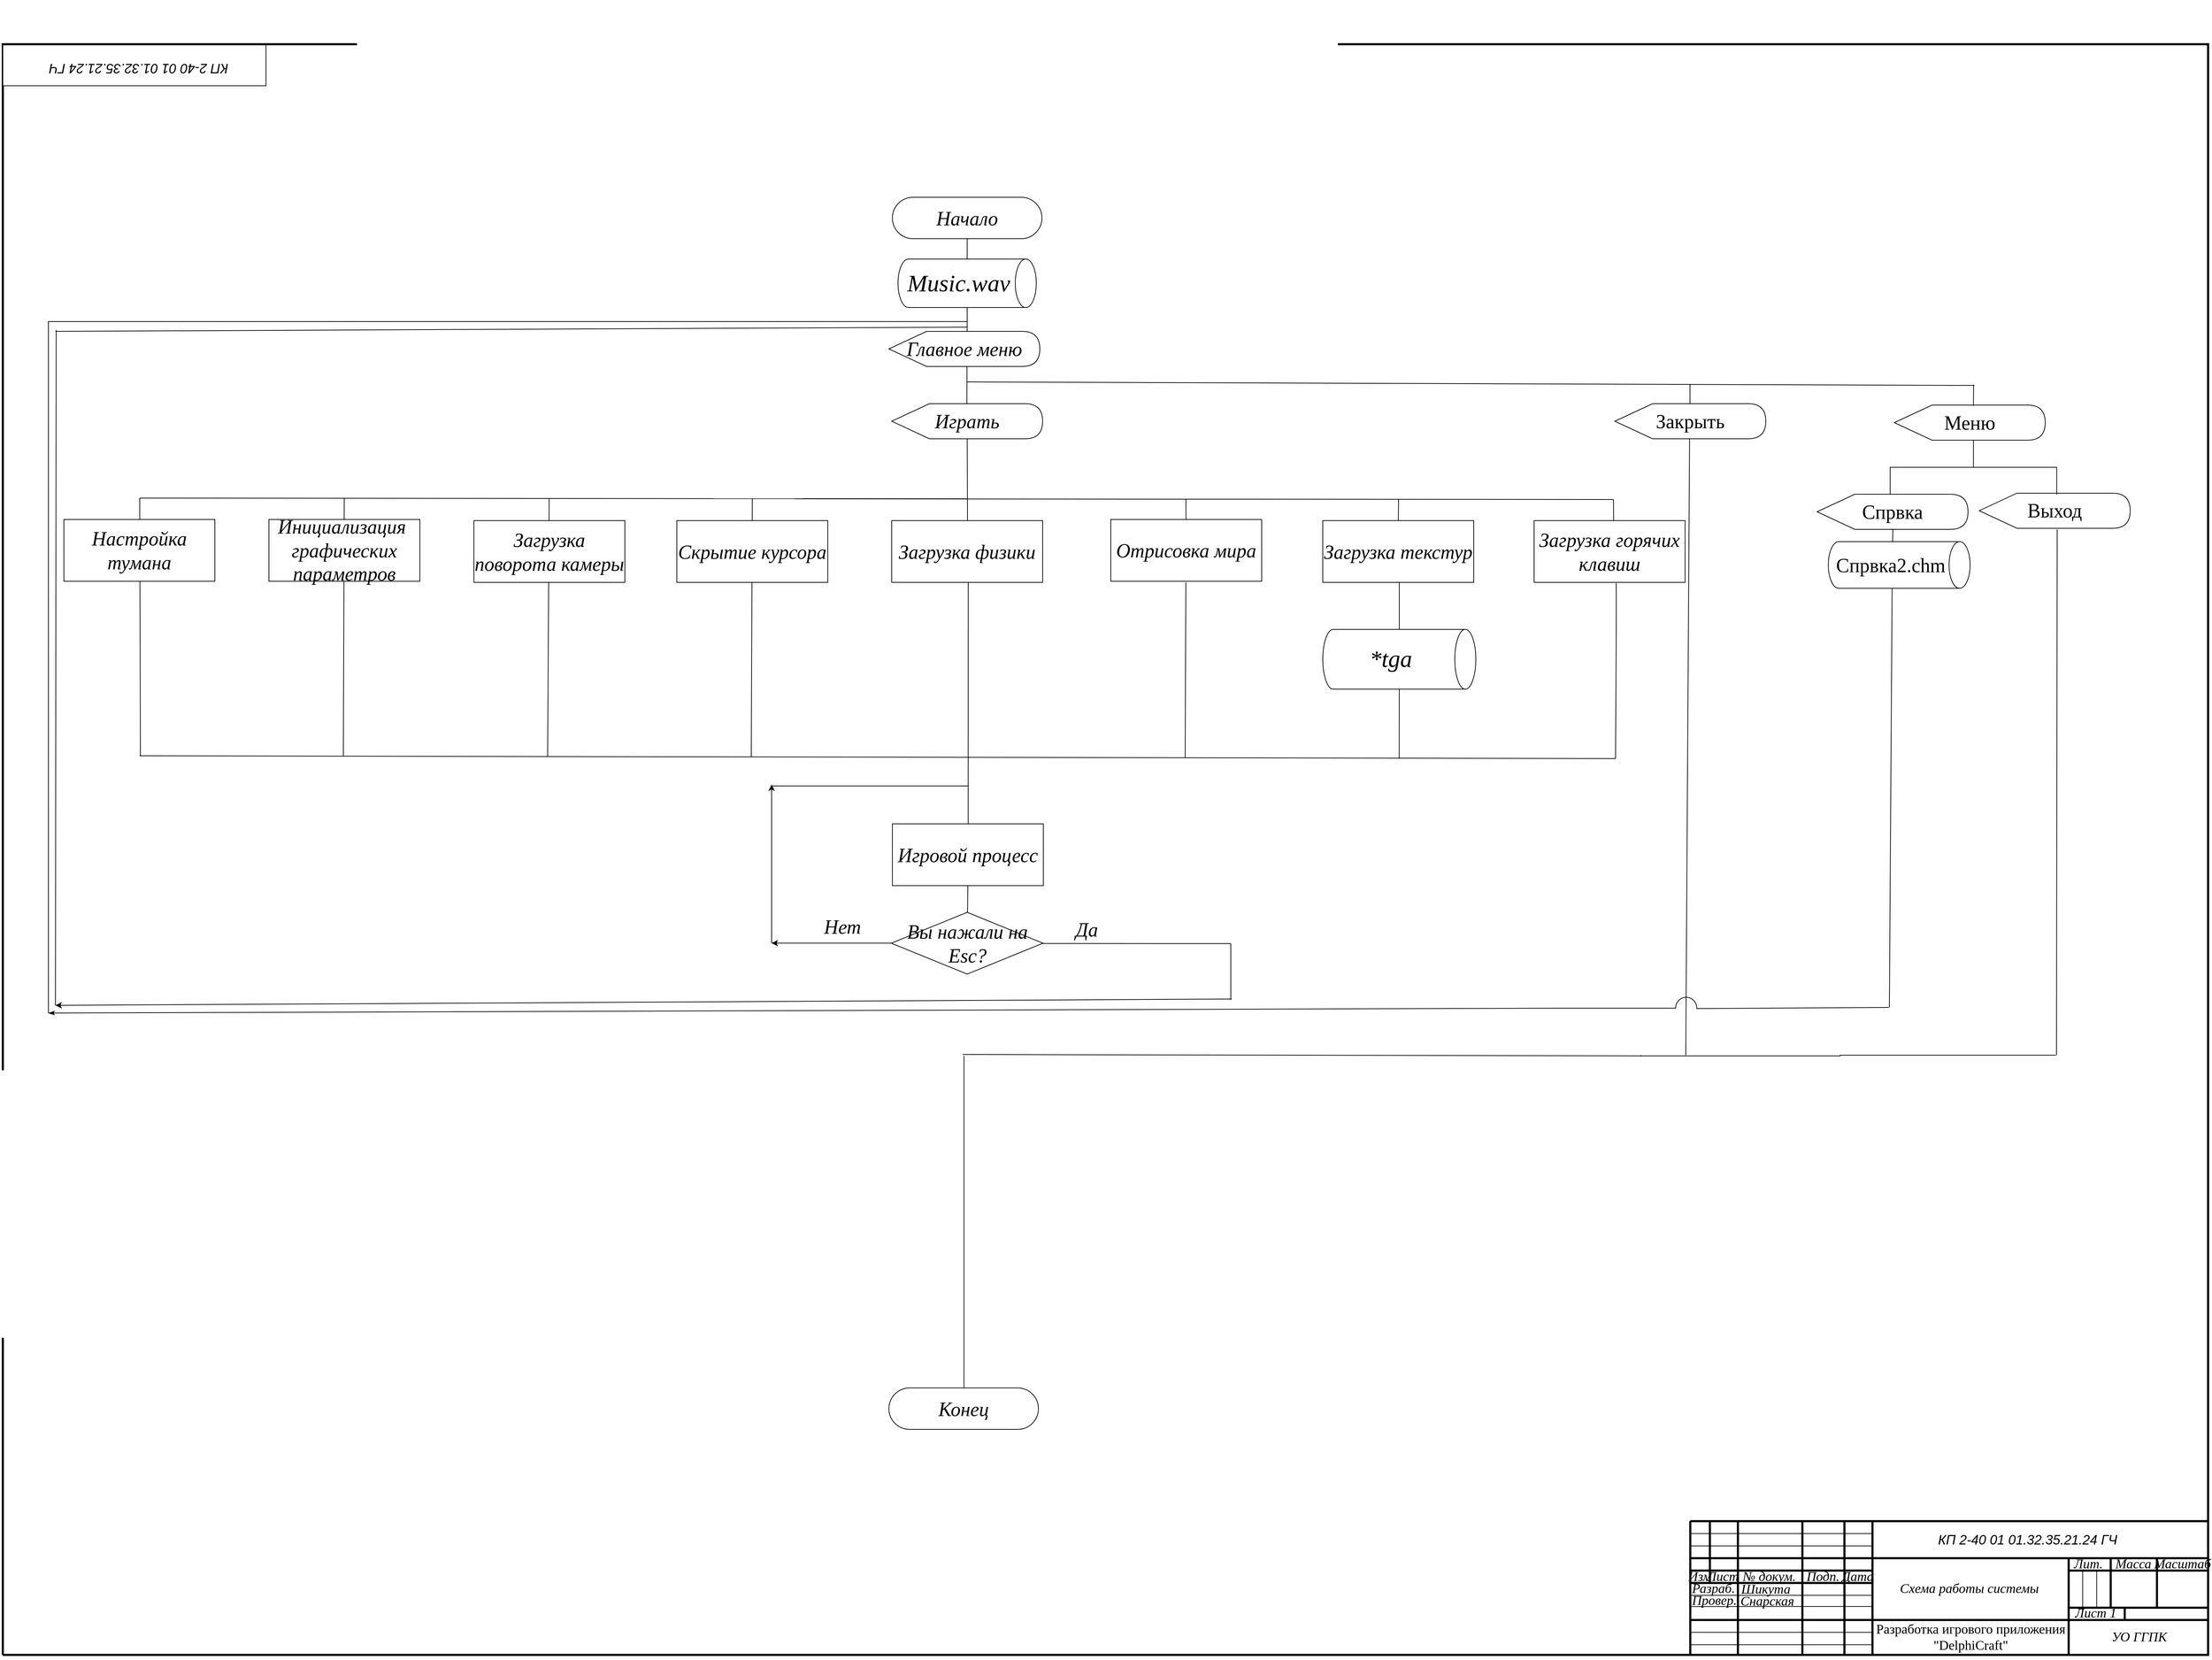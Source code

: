 <mxfile version="24.5.3" type="device">
  <diagram name="Страница 1" id="1plvhb7hx2kgDdJOEgR3">
    <mxGraphModel dx="189" dy="4410" grid="0" gridSize="10" guides="1" tooltips="1" connect="0" arrows="1" fold="1" page="1" pageScale="1" pageWidth="3300" pageHeight="2339" math="0" shadow="0">
      <root>
        <mxCell id="0" />
        <mxCell id="1" parent="0" />
        <mxCell id="yeEW5Ll0HFFOhCrdfBWF-1" value="" style="verticalAlign=middle;align=center;vsdxID=1;fillColor=none;gradientColor=none;shape=stencil(nZBLDoAgDERP0z3SIyjew0SURgSD+Lu9kMZoXLhwN9O+tukAlrNpJg1SzDH4QW/URgNYgZTkjA4UkwJUgGXng+6DX1zLfmoymdXo17xh5zmRJ6Q42BWCfc2oJfdAr+Yv+AP9Cb7OJ3H/2JG1HNGz/84klThPVCc=);strokeColor=#000000;strokeWidth=3;labelBackgroundColor=none;rounded=0;html=1;whiteSpace=wrap;direction=east;fontFamily=Times New Roman;fontSize=18;rotation=0;movable=0;resizable=0;rotatable=0;deletable=0;editable=0;locked=1;connectable=0;" parent="1" vertex="1">
          <mxGeometry x="3427.035" y="12.996" width="3140.913" height="2294.204" as="geometry" />
        </mxCell>
        <mxCell id="M2fhNpQBCmosjPJaxfH--2" value="" style="group;rotation=0;movable=1;resizable=1;rotatable=1;deletable=1;editable=1;locked=0;connectable=1;fontFamily=Isocpeur;fontSource=https%3A%2F%2Ffonts.googleapis.com%2Fcss%3Ffamily%3DIsocpeur;fontSize=19;" parent="1" vertex="1" connectable="0">
          <mxGeometry x="5826.422" y="2104.436" width="743.526" height="208.564" as="geometry" />
        </mxCell>
        <mxCell id="M2fhNpQBCmosjPJaxfH--3" style="vsdxID=2;edgeStyle=none;startArrow=none;endArrow=none;startSize=5;endSize=5;strokeWidth=3;strokeColor=#000000;spacingTop=0;spacingBottom=0;spacingLeft=0;spacingRight=0;verticalAlign=middle;html=1;labelBackgroundColor=none;rounded=0;fontFamily=Times New Roman;fontSize=19;movable=1;resizable=1;rotatable=1;deletable=1;editable=1;locked=0;connectable=1;" parent="M2fhNpQBCmosjPJaxfH--2" edge="1">
          <mxGeometry as="geometry">
            <Array as="points" />
            <mxPoint x="3.992" y="202.404" as="sourcePoint" />
            <mxPoint x="3.992" y="12.32" as="targetPoint" />
          </mxGeometry>
        </mxCell>
        <mxCell id="M2fhNpQBCmosjPJaxfH--4" style="vsdxID=3;edgeStyle=none;startArrow=none;endArrow=none;startSize=5;endSize=5;strokeWidth=3;strokeColor=#000000;spacingTop=0;spacingBottom=0;spacingLeft=0;spacingRight=0;verticalAlign=middle;html=1;labelBackgroundColor=none;rounded=0;fontFamily=Times New Roman;fontSize=19;movable=1;resizable=1;rotatable=1;deletable=1;editable=1;locked=0;connectable=1;" parent="M2fhNpQBCmosjPJaxfH--2" edge="1">
          <mxGeometry as="geometry">
            <mxPoint as="offset" />
            <Array as="points" />
            <mxPoint x="3.992" y="12.32" as="sourcePoint" />
            <mxPoint x="742.528" y="12.32" as="targetPoint" />
          </mxGeometry>
        </mxCell>
        <mxCell id="M2fhNpQBCmosjPJaxfH--5" style="vsdxID=4;edgeStyle=none;startArrow=none;endArrow=none;startSize=5;endSize=5;strokeWidth=3;strokeColor=#000000;spacingTop=0;spacingBottom=0;spacingLeft=0;spacingRight=0;verticalAlign=middle;html=1;labelBackgroundColor=none;rounded=0;fontFamily=Times New Roman;fontSize=19;movable=1;resizable=1;rotatable=1;deletable=1;editable=1;locked=0;connectable=1;" parent="M2fhNpQBCmosjPJaxfH--2" edge="1">
          <mxGeometry as="geometry">
            <mxPoint as="offset" />
            <Array as="points" />
            <mxPoint x="3.992" y="65.121" as="sourcePoint" />
            <mxPoint x="742.528" y="65.121" as="targetPoint" />
          </mxGeometry>
        </mxCell>
        <mxCell id="M2fhNpQBCmosjPJaxfH--6" value="" style="vsdxID=5;edgeStyle=none;startArrow=none;endArrow=none;startSize=5;endSize=5;strokeWidth=3;strokeColor=#000000;spacingTop=0;spacingBottom=0;spacingLeft=0;spacingRight=0;verticalAlign=middle;html=1;labelBackgroundColor=none;rounded=0;align=center;fontFamily=Times New Roman;fontSize=19;movable=1;resizable=1;rotatable=1;deletable=1;editable=1;locked=0;connectable=1;" parent="M2fhNpQBCmosjPJaxfH--2" edge="1">
          <mxGeometry as="geometry">
            <mxPoint as="offset" />
            <Array as="points" />
            <mxPoint x="3.992" y="153.123" as="sourcePoint" />
            <mxPoint x="742.528" y="153.123" as="targetPoint" />
          </mxGeometry>
        </mxCell>
        <mxCell id="M2fhNpQBCmosjPJaxfH--7" style="vsdxID=6;edgeStyle=none;startArrow=none;endArrow=none;startSize=5;endSize=5;strokeWidth=3;strokeColor=#000000;spacingTop=0;spacingBottom=0;spacingLeft=0;spacingRight=0;verticalAlign=middle;html=1;labelBackgroundColor=none;rounded=0;fontFamily=Times New Roman;fontSize=19;movable=1;resizable=1;rotatable=1;deletable=1;editable=1;locked=0;connectable=1;" parent="M2fhNpQBCmosjPJaxfH--2" edge="1">
          <mxGeometry as="geometry">
            <Array as="points" />
            <mxPoint x="71.858" y="202.404" as="sourcePoint" />
            <mxPoint x="71.858" y="12.32" as="targetPoint" />
          </mxGeometry>
        </mxCell>
        <mxCell id="M2fhNpQBCmosjPJaxfH--8" style="vsdxID=7;edgeStyle=none;startArrow=none;endArrow=none;startSize=5;endSize=5;strokeWidth=3;strokeColor=#000000;spacingTop=0;spacingBottom=0;spacingLeft=0;spacingRight=0;verticalAlign=middle;html=1;labelBackgroundColor=none;rounded=0;fontFamily=Times New Roman;fontSize=19;movable=1;resizable=1;rotatable=1;deletable=1;editable=1;locked=0;connectable=1;" parent="M2fhNpQBCmosjPJaxfH--2" edge="1">
          <mxGeometry as="geometry">
            <Array as="points" />
            <mxPoint x="163.676" y="202.404" as="sourcePoint" />
            <mxPoint x="163.676" y="12.32" as="targetPoint" />
          </mxGeometry>
        </mxCell>
        <mxCell id="M2fhNpQBCmosjPJaxfH--9" style="vsdxID=8;edgeStyle=none;startArrow=none;endArrow=none;startSize=5;endSize=5;strokeWidth=3;strokeColor=#000000;spacingTop=0;spacingBottom=0;spacingLeft=0;spacingRight=0;verticalAlign=middle;html=1;labelBackgroundColor=none;rounded=0;fontFamily=Times New Roman;fontSize=19;movable=1;resizable=1;rotatable=1;deletable=1;editable=1;locked=0;connectable=1;" parent="M2fhNpQBCmosjPJaxfH--2" edge="1">
          <mxGeometry as="geometry">
            <Array as="points" />
            <mxPoint x="223.557" y="202.404" as="sourcePoint" />
            <mxPoint x="223.557" y="12.32" as="targetPoint" />
          </mxGeometry>
        </mxCell>
        <mxCell id="M2fhNpQBCmosjPJaxfH--10" style="vsdxID=9;edgeStyle=none;startArrow=none;endArrow=none;startSize=5;endSize=5;strokeWidth=3;strokeColor=#000000;spacingTop=0;spacingBottom=0;spacingLeft=0;spacingRight=0;verticalAlign=middle;html=1;labelBackgroundColor=none;rounded=0;fontFamily=Times New Roman;fontSize=19;movable=1;resizable=1;rotatable=1;deletable=1;editable=1;locked=0;connectable=1;" parent="M2fhNpQBCmosjPJaxfH--2" edge="1">
          <mxGeometry as="geometry">
            <Array as="points" />
            <mxPoint x="263.478" y="202.404" as="sourcePoint" />
            <mxPoint x="263.478" y="12.32" as="targetPoint" />
          </mxGeometry>
        </mxCell>
        <mxCell id="M2fhNpQBCmosjPJaxfH--11" style="vsdxID=10;edgeStyle=none;startArrow=none;endArrow=none;startSize=5;endSize=5;strokeWidth=3;strokeColor=#000000;spacingTop=0;spacingBottom=0;spacingLeft=0;spacingRight=0;verticalAlign=middle;html=1;labelBackgroundColor=none;rounded=0;fontFamily=Times New Roman;fontSize=19;movable=1;resizable=1;rotatable=1;deletable=1;editable=1;locked=0;connectable=1;" parent="M2fhNpQBCmosjPJaxfH--2" edge="1">
          <mxGeometry as="geometry">
            <Array as="points" />
            <mxPoint x="542.924" y="202.404" as="sourcePoint" />
            <mxPoint x="542.924" y="65.121" as="targetPoint" />
          </mxGeometry>
        </mxCell>
        <mxCell id="M2fhNpQBCmosjPJaxfH--12" style="vsdxID=11;edgeStyle=none;startArrow=none;endArrow=none;startSize=5;endSize=5;strokeColor=#000000;spacingTop=0;spacingBottom=0;spacingLeft=0;spacingRight=0;verticalAlign=middle;html=1;labelBackgroundColor=none;rounded=0;fontFamily=Times New Roman;fontSize=19;movable=1;resizable=1;rotatable=1;deletable=1;editable=1;locked=0;connectable=1;" parent="M2fhNpQBCmosjPJaxfH--2" edge="1">
          <mxGeometry as="geometry">
            <Array as="points" />
            <mxPoint x="3.992" y="188.324" as="sourcePoint" />
            <mxPoint x="263.478" y="188.324" as="targetPoint" />
          </mxGeometry>
        </mxCell>
        <mxCell id="M2fhNpQBCmosjPJaxfH--13" style="vsdxID=12;edgeStyle=none;startArrow=none;endArrow=none;startSize=5;endSize=5;strokeColor=#000000;spacingTop=0;spacingBottom=0;spacingLeft=0;spacingRight=0;verticalAlign=middle;html=1;labelBackgroundColor=none;rounded=0;fontFamily=Times New Roman;fontSize=19;movable=1;resizable=1;rotatable=1;deletable=1;editable=1;locked=0;connectable=1;" parent="M2fhNpQBCmosjPJaxfH--2" edge="1">
          <mxGeometry as="geometry">
            <Array as="points" />
            <mxPoint x="3.992" y="170.723" as="sourcePoint" />
            <mxPoint x="263.478" y="170.723" as="targetPoint" />
          </mxGeometry>
        </mxCell>
        <mxCell id="M2fhNpQBCmosjPJaxfH--14" style="vsdxID=13;edgeStyle=none;startArrow=none;endArrow=none;startSize=5;endSize=5;strokeColor=#000000;spacingTop=0;spacingBottom=0;spacingLeft=0;spacingRight=0;verticalAlign=middle;html=1;labelBackgroundColor=none;rounded=0;entryX=-0.001;entryY=0.789;entryDx=0;entryDy=0;entryPerimeter=0;exitX=-0.001;exitY=0.789;exitDx=0;exitDy=0;exitPerimeter=0;fontFamily=Times New Roman;fontSize=19;movable=1;resizable=1;rotatable=1;deletable=1;editable=1;locked=0;connectable=1;" parent="M2fhNpQBCmosjPJaxfH--2" edge="1">
          <mxGeometry as="geometry">
            <Array as="points" />
            <mxPoint x="4.99" y="133.883" as="sourcePoint" />
            <mxPoint x="262.201" y="133.843" as="targetPoint" />
          </mxGeometry>
        </mxCell>
        <mxCell id="M2fhNpQBCmosjPJaxfH--15" style="vsdxID=14;edgeStyle=none;startArrow=none;endArrow=none;startSize=5;endSize=5;strokeColor=#000000;spacingTop=0;spacingBottom=0;spacingLeft=0;spacingRight=0;verticalAlign=middle;html=1;labelBackgroundColor=none;rounded=0;fontFamily=Times New Roman;fontSize=19;movable=1;resizable=1;rotatable=1;deletable=1;editable=1;locked=0;connectable=1;" parent="M2fhNpQBCmosjPJaxfH--2" edge="1">
          <mxGeometry as="geometry">
            <Array as="points" />
            <mxPoint x="3.992" y="117.922" as="sourcePoint" />
            <mxPoint x="263.478" y="117.922" as="targetPoint" />
          </mxGeometry>
        </mxCell>
        <mxCell id="M2fhNpQBCmosjPJaxfH--16" style="vsdxID=15;edgeStyle=none;startArrow=none;endArrow=none;startSize=5;endSize=5;strokeWidth=3;strokeColor=#000000;spacingTop=0;spacingBottom=0;spacingLeft=0;spacingRight=0;verticalAlign=middle;html=1;labelBackgroundColor=none;rounded=0;fontFamily=Times New Roman;fontSize=19;movable=1;resizable=1;rotatable=1;deletable=1;editable=1;locked=0;connectable=1;" parent="M2fhNpQBCmosjPJaxfH--2" edge="1">
          <mxGeometry as="geometry">
            <Array as="points" />
            <mxPoint x="3.992" y="100.322" as="sourcePoint" />
            <mxPoint x="263.478" y="100.322" as="targetPoint" />
          </mxGeometry>
        </mxCell>
        <mxCell id="M2fhNpQBCmosjPJaxfH--17" style="vsdxID=16;edgeStyle=none;startArrow=none;endArrow=none;startSize=5;endSize=5;strokeWidth=3;strokeColor=#000000;spacingTop=0;spacingBottom=0;spacingLeft=0;spacingRight=0;verticalAlign=middle;html=1;labelBackgroundColor=none;rounded=0;fontFamily=Times New Roman;fontSize=19;movable=1;resizable=1;rotatable=1;deletable=1;editable=1;locked=0;connectable=1;" parent="M2fhNpQBCmosjPJaxfH--2" edge="1">
          <mxGeometry as="geometry">
            <Array as="points" />
            <mxPoint x="3.992" y="82.722" as="sourcePoint" />
            <mxPoint x="263.478" y="82.722" as="targetPoint" />
          </mxGeometry>
        </mxCell>
        <mxCell id="M2fhNpQBCmosjPJaxfH--18" style="vsdxID=17;edgeStyle=none;startArrow=none;endArrow=none;startSize=5;endSize=5;strokeColor=#000000;spacingTop=0;spacingBottom=0;spacingLeft=0;spacingRight=0;verticalAlign=middle;html=1;labelBackgroundColor=none;rounded=0;fontFamily=Times New Roman;fontSize=19;movable=1;resizable=1;rotatable=1;deletable=1;editable=1;locked=0;connectable=1;" parent="M2fhNpQBCmosjPJaxfH--2" edge="1">
          <mxGeometry as="geometry">
            <Array as="points" />
            <mxPoint x="3.992" y="47.521" as="sourcePoint" />
            <mxPoint x="263.478" y="47.521" as="targetPoint" />
          </mxGeometry>
        </mxCell>
        <mxCell id="M2fhNpQBCmosjPJaxfH--19" style="vsdxID=18;edgeStyle=none;startArrow=none;endArrow=none;startSize=5;endSize=5;strokeColor=#000000;spacingTop=0;spacingBottom=0;spacingLeft=0;spacingRight=0;verticalAlign=middle;html=1;labelBackgroundColor=none;rounded=0;fontFamily=Times New Roman;fontSize=19;movable=1;resizable=1;rotatable=1;deletable=1;editable=1;locked=0;connectable=1;" parent="M2fhNpQBCmosjPJaxfH--2" edge="1">
          <mxGeometry as="geometry">
            <Array as="points" />
            <mxPoint x="3.992" y="29.921" as="sourcePoint" />
            <mxPoint x="263.478" y="29.921" as="targetPoint" />
          </mxGeometry>
        </mxCell>
        <mxCell id="M2fhNpQBCmosjPJaxfH--20" style="vsdxID=19;edgeStyle=none;startArrow=none;endArrow=none;startSize=5;endSize=5;strokeWidth=3;strokeColor=#000000;spacingTop=0;spacingBottom=0;spacingLeft=0;spacingRight=0;verticalAlign=middle;html=1;labelBackgroundColor=none;rounded=0;fontFamily=Times New Roman;fontSize=19;movable=1;resizable=1;rotatable=1;deletable=1;editable=1;locked=0;connectable=1;" parent="M2fhNpQBCmosjPJaxfH--2" edge="1">
          <mxGeometry as="geometry">
            <Array as="points" />
            <mxPoint x="31.937" y="12.32" as="sourcePoint" />
            <mxPoint x="31.937" y="100.322" as="targetPoint" />
          </mxGeometry>
        </mxCell>
        <mxCell id="M2fhNpQBCmosjPJaxfH--21" style="vsdxID=20;edgeStyle=none;startArrow=none;endArrow=none;startSize=5;endSize=5;strokeWidth=3;strokeColor=#000000;spacingTop=0;spacingBottom=0;spacingLeft=0;spacingRight=0;verticalAlign=middle;html=1;labelBackgroundColor=none;rounded=0;fontFamily=Times New Roman;fontSize=19;movable=1;resizable=1;rotatable=1;deletable=1;editable=1;locked=0;connectable=1;" parent="M2fhNpQBCmosjPJaxfH--2" edge="1">
          <mxGeometry as="geometry">
            <mxPoint as="offset" />
            <Array as="points" />
            <mxPoint x="542.924" y="135.523" as="sourcePoint" />
            <mxPoint x="742.528" y="135.523" as="targetPoint" />
          </mxGeometry>
        </mxCell>
        <mxCell id="M2fhNpQBCmosjPJaxfH--22" style="vsdxID=21;edgeStyle=none;startArrow=none;endArrow=none;startSize=5;endSize=5;strokeWidth=3;strokeColor=#000000;spacingTop=0;spacingBottom=0;spacingLeft=0;spacingRight=0;verticalAlign=middle;html=1;labelBackgroundColor=none;rounded=0;fontFamily=Times New Roman;fontSize=19;movable=1;resizable=1;rotatable=1;deletable=1;editable=1;locked=0;connectable=1;" parent="M2fhNpQBCmosjPJaxfH--2" edge="1">
          <mxGeometry as="geometry">
            <mxPoint as="offset" />
            <Array as="points" />
            <mxPoint x="542.924" y="82.722" as="sourcePoint" />
            <mxPoint x="742.528" y="82.722" as="targetPoint" />
          </mxGeometry>
        </mxCell>
        <mxCell id="M2fhNpQBCmosjPJaxfH--23" style="vsdxID=22;edgeStyle=none;startArrow=none;endArrow=none;startSize=5;endSize=5;strokeColor=#000000;spacingTop=0;spacingBottom=0;spacingLeft=0;spacingRight=0;verticalAlign=middle;html=1;labelBackgroundColor=none;rounded=0;fontFamily=Times New Roman;fontSize=19;movable=1;resizable=1;rotatable=1;deletable=1;editable=1;locked=0;connectable=1;" parent="M2fhNpQBCmosjPJaxfH--2" edge="1">
          <mxGeometry as="geometry">
            <Array as="points" />
            <mxPoint x="562.884" y="82.722" as="sourcePoint" />
            <mxPoint x="562.884" y="135.523" as="targetPoint" />
          </mxGeometry>
        </mxCell>
        <mxCell id="M2fhNpQBCmosjPJaxfH--24" style="vsdxID=23;edgeStyle=none;startArrow=none;endArrow=none;startSize=5;endSize=5;strokeColor=#000000;spacingTop=0;spacingBottom=0;spacingLeft=0;spacingRight=0;verticalAlign=middle;html=1;labelBackgroundColor=none;rounded=0;fontFamily=Times New Roman;fontSize=19;movable=1;resizable=1;rotatable=1;deletable=1;editable=1;locked=0;connectable=1;" parent="M2fhNpQBCmosjPJaxfH--2" edge="1">
          <mxGeometry as="geometry">
            <Array as="points" />
            <mxPoint x="582.845" y="82.722" as="sourcePoint" />
            <mxPoint x="582.845" y="135.523" as="targetPoint" />
          </mxGeometry>
        </mxCell>
        <mxCell id="M2fhNpQBCmosjPJaxfH--25" style="vsdxID=24;edgeStyle=none;startArrow=none;endArrow=none;startSize=5;endSize=5;strokeWidth=3;strokeColor=#000000;spacingTop=0;spacingBottom=0;spacingLeft=0;spacingRight=0;verticalAlign=middle;html=1;labelBackgroundColor=none;rounded=0;fontFamily=Times New Roman;fontSize=19;movable=1;resizable=1;rotatable=1;deletable=1;editable=1;locked=0;connectable=1;" parent="M2fhNpQBCmosjPJaxfH--2" edge="1">
          <mxGeometry as="geometry">
            <Array as="points" />
            <mxPoint x="602.805" y="65.121" as="sourcePoint" />
            <mxPoint x="602.805" y="135.523" as="targetPoint" />
          </mxGeometry>
        </mxCell>
        <mxCell id="M2fhNpQBCmosjPJaxfH--26" style="vsdxID=25;edgeStyle=none;startArrow=none;endArrow=none;startSize=5;endSize=5;strokeWidth=3;strokeColor=#000000;spacingTop=0;spacingBottom=0;spacingLeft=0;spacingRight=0;verticalAlign=middle;html=1;labelBackgroundColor=none;rounded=0;fontFamily=Times New Roman;fontSize=19;movable=1;resizable=1;rotatable=1;deletable=1;editable=1;locked=0;connectable=1;" parent="M2fhNpQBCmosjPJaxfH--2" edge="1">
          <mxGeometry as="geometry">
            <Array as="points" />
            <mxPoint x="668.675" y="65.121" as="sourcePoint" />
            <mxPoint x="668.675" y="135.523" as="targetPoint" />
          </mxGeometry>
        </mxCell>
        <mxCell id="M2fhNpQBCmosjPJaxfH--27" style="vsdxID=26;edgeStyle=none;startArrow=none;endArrow=none;startSize=5;endSize=5;strokeWidth=3;strokeColor=#000000;spacingTop=0;spacingBottom=0;spacingLeft=0;spacingRight=0;verticalAlign=middle;html=1;labelBackgroundColor=none;rounded=0;fontFamily=Times New Roman;fontSize=19;movable=1;resizable=1;rotatable=1;deletable=1;editable=1;locked=0;connectable=1;" parent="M2fhNpQBCmosjPJaxfH--2" edge="1">
          <mxGeometry as="geometry">
            <Array as="points" />
            <mxPoint x="622.766" y="135.523" as="sourcePoint" />
            <mxPoint x="622.766" y="153.123" as="targetPoint" />
          </mxGeometry>
        </mxCell>
        <mxCell id="M2fhNpQBCmosjPJaxfH--28" value="&lt;p style=&quot;margin: 0px; text-indent: 0px; direction: ltr; font-size: 19px;&quot;&gt;&lt;font style=&quot;font-size: 19px; color: rgb(0, 0, 0); direction: ltr; letter-spacing: 0px; line-height: 120%; opacity: 1;&quot;&gt;&lt;i style=&quot;font-size: 19px;&quot;&gt;&lt;br style=&quot;font-size: 19px;&quot;&gt;&lt;/i&gt;&lt;/font&gt;&lt;/p&gt;" style="verticalAlign=middle;align=left;vsdxID=27;fillColor=none;gradientColor=none;strokeColor=none;labelBackgroundColor=none;rounded=0;html=1;whiteSpace=wrap;direction=east;fontFamily=Times New Roman;fontSize=19;rotation=0;movable=1;resizable=1;rotatable=1;deletable=1;editable=1;locked=0;connectable=1;" parent="M2fhNpQBCmosjPJaxfH--2" vertex="1">
          <mxGeometry x="0.998" y="171.603" width="78.844" height="16.72" as="geometry" />
        </mxCell>
        <mxCell id="M2fhNpQBCmosjPJaxfH--29" value="&lt;p style=&quot;margin: 0px; text-indent: 0px; direction: ltr; font-size: 19px;&quot;&gt;&lt;font style=&quot;font-size: 19px; color: rgb(0, 0, 0); direction: ltr; letter-spacing: 0px; line-height: 120%; opacity: 1;&quot;&gt;&lt;i style=&quot;font-size: 19px;&quot;&gt;&lt;br style=&quot;font-size: 19px;&quot;&gt;&lt;/i&gt;&lt;/font&gt;&lt;/p&gt;" style="verticalAlign=middle;align=left;vsdxID=28;fillColor=none;gradientColor=none;strokeColor=none;labelBackgroundColor=none;rounded=0;html=1;whiteSpace=wrap;direction=east;fontFamily=Times New Roman;fontSize=19;rotation=0;movable=1;resizable=1;rotatable=1;deletable=1;editable=1;locked=0;connectable=1;" parent="M2fhNpQBCmosjPJaxfH--2" vertex="1">
          <mxGeometry x="0.998" y="188.324" width="64.871" height="16.72" as="geometry" />
        </mxCell>
        <mxCell id="M2fhNpQBCmosjPJaxfH--30" value="&lt;p style=&quot;margin: 0px; text-indent: 0px; direction: ltr; font-size: 19px;&quot;&gt;&lt;font style=&quot;font-size: 19px; color: rgb(0, 0, 0); direction: ltr; letter-spacing: 0px; line-height: 120%; opacity: 1;&quot;&gt;&lt;i style=&quot;font-size: 19px;&quot;&gt;&lt;br style=&quot;font-size: 19px;&quot;&gt;&lt;/i&gt;&lt;/font&gt;&lt;/p&gt;" style="verticalAlign=middle;align=left;vsdxID=29;fillColor=none;gradientColor=none;strokeColor=none;labelBackgroundColor=none;rounded=0;html=1;whiteSpace=wrap;direction=east;fontFamily=Times New Roman;fontSize=19;rotation=0;movable=1;resizable=1;rotatable=1;deletable=1;editable=1;locked=0;connectable=1;" parent="M2fhNpQBCmosjPJaxfH--2" vertex="1">
          <mxGeometry y="134.643" width="75.85" height="15.84" as="geometry" />
        </mxCell>
        <mxCell id="M2fhNpQBCmosjPJaxfH--31" value="&lt;p style=&quot;margin: 0px; text-indent: 0px; direction: ltr; font-size: 19px;&quot;&gt;&lt;font style=&quot;font-size: 19px; color: rgb(0, 0, 0); direction: ltr; letter-spacing: 0px; line-height: 120%; opacity: 1;&quot;&gt;&lt;i style=&quot;font-size: 19px;&quot;&gt;Провер.&lt;br style=&quot;font-size: 19px;&quot;&gt;&lt;/i&gt;&lt;/font&gt;&lt;/p&gt;" style="verticalAlign=middle;align=left;vsdxID=30;fillColor=none;gradientColor=none;strokeColor=none;labelBackgroundColor=none;rounded=0;html=1;whiteSpace=wrap;direction=east;fontFamily=Isocpeur;fontSize=19;rotation=0;movable=1;resizable=1;rotatable=1;deletable=1;editable=1;locked=0;connectable=1;fontSource=https%3A%2F%2Ffonts.googleapis.com%2Fcss%3Ffamily%3DIsocpeur;" parent="M2fhNpQBCmosjPJaxfH--2" vertex="1">
          <mxGeometry x="4.99" y="116.922" width="68.864" height="16.72" as="geometry" />
        </mxCell>
        <mxCell id="M2fhNpQBCmosjPJaxfH--32" value="&lt;p style=&quot;margin: 0px; text-indent: 0px; direction: ltr; font-size: 19px;&quot;&gt;&lt;font style=&quot;font-size: 19px; color: rgb(0, 0, 0); direction: ltr; letter-spacing: 0px; line-height: 120%; opacity: 1;&quot;&gt;&lt;i style=&quot;font-size: 19px;&quot;&gt;Разраб.&lt;br style=&quot;font-size: 19px;&quot;&gt;&lt;/i&gt;&lt;/font&gt;&lt;/p&gt;" style="verticalAlign=middle;align=left;vsdxID=31;fillColor=none;gradientColor=none;strokeColor=none;labelBackgroundColor=none;rounded=0;html=1;whiteSpace=wrap;direction=east;fontFamily=Isocpeur;fontSize=19;rotation=0;movable=1;resizable=1;rotatable=1;deletable=1;editable=1;locked=0;connectable=1;fontSource=https%3A%2F%2Ffonts.googleapis.com%2Fcss%3Ffamily%3DIsocpeur;" parent="M2fhNpQBCmosjPJaxfH--2" vertex="1">
          <mxGeometry x="4.99" y="101.202" width="68.864" height="14.96" as="geometry" />
        </mxCell>
        <mxCell id="M2fhNpQBCmosjPJaxfH--33" value="&lt;p style=&quot;margin: 0px; text-indent: 0px; direction: ltr; font-size: 19px;&quot;&gt;&lt;font style=&quot;font-size: 19px; color: rgb(0, 0, 0); direction: ltr; letter-spacing: 0px; line-height: 120%; opacity: 1;&quot;&gt;&lt;i style=&quot;font-size: 19px;&quot;&gt;Изм&lt;br style=&quot;font-size: 19px;&quot;&gt;&lt;/i&gt;&lt;/font&gt;&lt;/p&gt;" style="verticalAlign=middle;align=center;vsdxID=32;fillColor=none;gradientColor=none;strokeColor=none;labelBackgroundColor=none;rounded=0;html=1;whiteSpace=wrap;direction=east;fontFamily=Isocpeur;fontSize=19;rotation=0;movable=1;resizable=1;rotatable=1;deletable=1;editable=1;locked=0;connectable=1;fontSource=https%3A%2F%2Ffonts.googleapis.com%2Fcss%3Ffamily%3DIsocpeur;" parent="M2fhNpQBCmosjPJaxfH--2" vertex="1">
          <mxGeometry y="83.602" width="35.929" height="14.96" as="geometry" />
        </mxCell>
        <mxCell id="M2fhNpQBCmosjPJaxfH--34" value="&lt;p style=&quot;margin: 0px; text-indent: 0px; direction: ltr; font-size: 19px;&quot;&gt;&lt;font style=&quot;font-size: 19px; color: rgb(0, 0, 0); direction: ltr; letter-spacing: 0px; line-height: 120%; opacity: 1;&quot;&gt;&lt;i style=&quot;font-size: 19px;&quot;&gt;Лист&lt;br style=&quot;font-size: 19px;&quot;&gt;&lt;/i&gt;&lt;/font&gt;&lt;/p&gt;" style="verticalAlign=middle;align=center;vsdxID=33;fillColor=none;gradientColor=none;strokeColor=none;labelBackgroundColor=none;rounded=0;html=1;whiteSpace=wrap;direction=east;fontFamily=Isocpeur;fontSize=19;rotation=0;movable=1;resizable=1;rotatable=1;deletable=1;editable=1;locked=0;connectable=1;fontSource=https%3A%2F%2Ffonts.googleapis.com%2Fcss%3Ffamily%3DIsocpeur;" parent="M2fhNpQBCmosjPJaxfH--2" vertex="1">
          <mxGeometry x="29.941" y="83.602" width="41.917" height="14.96" as="geometry" />
        </mxCell>
        <mxCell id="M2fhNpQBCmosjPJaxfH--35" value="&lt;p style=&quot;margin: 0px; text-indent: 0px; direction: ltr; font-size: 19px;&quot;&gt;&lt;font style=&quot;font-size: 19px; color: rgb(0, 0, 0); direction: ltr; letter-spacing: 0px; line-height: 120%; opacity: 1;&quot;&gt;&lt;i style=&quot;font-size: 19px;&quot;&gt;№ докум.&lt;br style=&quot;font-size: 19px;&quot;&gt;&lt;/i&gt;&lt;/font&gt;&lt;/p&gt;" style="verticalAlign=middle;align=center;vsdxID=34;fillColor=none;gradientColor=none;strokeColor=none;labelBackgroundColor=none;rounded=0;html=1;whiteSpace=wrap;direction=east;fontFamily=Isocpeur;fontSize=19;rotation=0;movable=1;resizable=1;rotatable=1;deletable=1;editable=1;locked=0;connectable=1;fontSource=https%3A%2F%2Ffonts.googleapis.com%2Fcss%3Ffamily%3DIsocpeur;" parent="M2fhNpQBCmosjPJaxfH--2" vertex="1">
          <mxGeometry x="72.856" y="83.602" width="87.826" height="14.96" as="geometry" />
        </mxCell>
        <mxCell id="M2fhNpQBCmosjPJaxfH--36" value="&lt;p style=&quot;margin: 0px; text-indent: 0px; direction: ltr; font-size: 19px;&quot;&gt;&lt;font style=&quot;font-size: 19px; color: rgb(0, 0, 0); direction: ltr; letter-spacing: 0px; line-height: 120%; opacity: 1;&quot;&gt;&lt;i style=&quot;font-size: 19px;&quot;&gt;Подп.&lt;br style=&quot;font-size: 19px;&quot;&gt;&lt;/i&gt;&lt;/font&gt;&lt;/p&gt;" style="verticalAlign=middle;align=center;vsdxID=35;fillColor=none;gradientColor=none;strokeColor=none;labelBackgroundColor=none;rounded=0;html=1;whiteSpace=wrap;direction=east;fontFamily=Isocpeur;fontSize=19;rotation=0;movable=1;resizable=1;rotatable=1;deletable=1;editable=1;locked=0;connectable=1;fontSource=https%3A%2F%2Ffonts.googleapis.com%2Fcss%3Ffamily%3DIsocpeur;" parent="M2fhNpQBCmosjPJaxfH--2" vertex="1">
          <mxGeometry x="164.674" y="83.602" width="56.887" height="14.96" as="geometry" />
        </mxCell>
        <mxCell id="M2fhNpQBCmosjPJaxfH--37" value="&lt;p style=&quot;margin: 0px; text-indent: 0px; direction: ltr; font-size: 19px;&quot;&gt;&lt;font style=&quot;color: rgb(0, 0, 0); direction: ltr; letter-spacing: 0px; line-height: 120%; opacity: 1; font-size: 19px;&quot;&gt;&lt;i style=&quot;font-size: 19px;&quot;&gt;&lt;font style=&quot;font-size: 19px;&quot;&gt;Дата&lt;/font&gt;&lt;br style=&quot;font-size: 19px;&quot;&gt;&lt;/i&gt;&lt;/font&gt;&lt;/p&gt;" style="verticalAlign=middle;align=center;vsdxID=36;fillColor=none;gradientColor=none;strokeColor=none;labelBackgroundColor=none;rounded=0;html=1;whiteSpace=wrap;direction=east;fontFamily=Isocpeur;fontSize=19;rotation=0;movable=1;resizable=1;rotatable=1;deletable=1;editable=1;locked=0;connectable=1;fontSource=https%3A%2F%2Ffonts.googleapis.com%2Fcss%3Ffamily%3DIsocpeur;" parent="M2fhNpQBCmosjPJaxfH--2" vertex="1">
          <mxGeometry x="221.561" y="83.602" width="41.917" height="14.96" as="geometry" />
        </mxCell>
        <mxCell id="M2fhNpQBCmosjPJaxfH--38" value="&lt;p style=&quot;margin: 0px; text-indent: 0px; direction: ltr; font-size: 19px;&quot;&gt;&lt;font style=&quot;font-size: 19px; color: rgb(0, 0, 0); direction: ltr; letter-spacing: 0px; line-height: 120%; opacity: 1;&quot;&gt;&lt;i style=&quot;font-size: 19px;&quot;&gt;Лит.&lt;br style=&quot;font-size: 19px;&quot;&gt;&lt;/i&gt;&lt;/font&gt;&lt;/p&gt;" style="verticalAlign=middle;align=center;vsdxID=37;fillColor=none;gradientColor=none;strokeColor=none;labelBackgroundColor=none;rounded=0;html=1;whiteSpace=wrap;direction=east;fontFamily=Isocpeur;fontSize=19;rotation=0;movable=1;resizable=1;rotatable=1;deletable=1;editable=1;locked=0;connectable=1;fontSource=https%3A%2F%2Ffonts.googleapis.com%2Fcss%3Ffamily%3DIsocpeur;" parent="M2fhNpQBCmosjPJaxfH--2" vertex="1">
          <mxGeometry x="542.924" y="66.001" width="56.887" height="14.96" as="geometry" />
        </mxCell>
        <mxCell id="M2fhNpQBCmosjPJaxfH--39" value="&lt;p style=&quot;margin: 0px; text-indent: 0px; direction: ltr; font-size: 19px;&quot;&gt;&lt;font style=&quot;font-size: 19px; color: rgb(0, 0, 0); direction: ltr; letter-spacing: 0px; line-height: 120%; opacity: 1;&quot;&gt;&lt;i style=&quot;font-size: 19px;&quot;&gt;Масса&lt;br style=&quot;font-size: 19px;&quot;&gt;&lt;/i&gt;&lt;/font&gt;&lt;/p&gt;" style="verticalAlign=middle;align=center;vsdxID=38;fillColor=none;gradientColor=none;strokeColor=none;labelBackgroundColor=none;rounded=0;html=1;whiteSpace=wrap;direction=east;fontFamily=Isocpeur;fontSize=19;rotation=0;movable=1;resizable=1;rotatable=1;deletable=1;editable=1;locked=0;connectable=1;fontSource=https%3A%2F%2Ffonts.googleapis.com%2Fcss%3Ffamily%3DIsocpeur;" parent="M2fhNpQBCmosjPJaxfH--2" vertex="1">
          <mxGeometry x="603.803" y="66.001" width="62.875" height="14.96" as="geometry" />
        </mxCell>
        <mxCell id="M2fhNpQBCmosjPJaxfH--40" value="&lt;p style=&quot;margin: 0px; text-indent: 0px; direction: ltr; font-size: 19px;&quot;&gt;&lt;font style=&quot;font-size: 19px; color: rgb(0, 0, 0); direction: ltr; letter-spacing: 0px; line-height: 120%; opacity: 1;&quot;&gt;&lt;i style=&quot;font-size: 19px;&quot;&gt;Масштаб&lt;br style=&quot;font-size: 19px;&quot;&gt;&lt;/i&gt;&lt;/font&gt;&lt;/p&gt;" style="verticalAlign=middle;align=center;vsdxID=39;fillColor=none;gradientColor=none;strokeColor=none;labelBackgroundColor=none;rounded=0;html=1;whiteSpace=wrap;direction=east;fontFamily=Isocpeur;fontSize=19;rotation=0;movable=1;resizable=1;rotatable=1;deletable=1;editable=1;locked=0;connectable=1;fontSource=https%3A%2F%2Ffonts.googleapis.com%2Fcss%3Ffamily%3DIsocpeur;" parent="M2fhNpQBCmosjPJaxfH--2" vertex="1">
          <mxGeometry x="669.673" y="66.001" width="70.86" height="14.96" as="geometry" />
        </mxCell>
        <mxCell id="M2fhNpQBCmosjPJaxfH--41" value="&lt;p style=&quot;margin: 0px; text-indent: 0px; direction: ltr; font-size: 19px;&quot;&gt;&lt;br&gt;&lt;/p&gt;" style="verticalAlign=middle;align=center;vsdxID=40;fillColor=none;gradientColor=none;strokeColor=none;labelBackgroundColor=none;rounded=0;html=1;whiteSpace=wrap;direction=east;fontFamily=Isocpeur;fontSize=19;rotation=0;movable=1;resizable=1;rotatable=1;deletable=1;editable=1;locked=0;connectable=1;fontSource=https%3A%2F%2Ffonts.googleapis.com%2Fcss%3Ffamily%3DIsocpeur;" parent="M2fhNpQBCmosjPJaxfH--2" vertex="1">
          <mxGeometry x="623.764" y="136.403" width="116.769" height="14.96" as="geometry" />
        </mxCell>
        <mxCell id="M2fhNpQBCmosjPJaxfH--42" value="&lt;p style=&quot;margin: 0px; text-indent: 0px; direction: ltr; font-size: 19px;&quot;&gt;&lt;font style=&quot;font-size: 19px; color: rgb(0, 0, 0); direction: ltr; letter-spacing: 0px; line-height: 120%; opacity: 1;&quot;&gt;&lt;i style=&quot;font-size: 19px;&quot;&gt;Лист 1&lt;br style=&quot;font-size: 19px;&quot;&gt;&lt;/i&gt;&lt;/font&gt;&lt;/p&gt;" style="verticalAlign=middle;align=center;vsdxID=41;fillColor=none;gradientColor=none;strokeColor=none;labelBackgroundColor=none;rounded=0;html=1;whiteSpace=wrap;direction=east;fontFamily=Isocpeur;fontSize=19;rotation=0;movable=1;resizable=1;rotatable=1;deletable=1;editable=1;locked=0;connectable=1;fontSource=https%3A%2F%2Ffonts.googleapis.com%2Fcss%3Ffamily%3DIsocpeur;" parent="M2fhNpQBCmosjPJaxfH--2" vertex="1">
          <mxGeometry x="543.922" y="136.403" width="75.85" height="14.96" as="geometry" />
        </mxCell>
        <mxCell id="M2fhNpQBCmosjPJaxfH--43" value="&lt;p style=&quot;margin: 0px; text-indent: 0px; direction: ltr; font-size: 19px;&quot;&gt;&lt;font face=&quot;Isocpeur&quot; style=&quot;font-size: 19px;&quot;&gt;&lt;i style=&quot;font-size: 19px;&quot;&gt;Снарская&lt;/i&gt;&lt;/font&gt;&lt;/p&gt;" style="verticalAlign=middle;align=left;vsdxID=44;fillColor=none;gradientColor=none;shape=stencil(nZBLDoAgDERP0z3SIyjew0SURgSD+Lu9kMZoXLhwN9O+tukAlrNpJg1SzDH4QW/URgNYgZTkjA4UkwJUgGXng+6DX1zLfmoymdXo17xh5zmRJ6Q42BWCfc2oJfdAr+Yv+AP9Cb7OJ3H/2JG1HNGz/84klThPVCc=);strokeColor=none;labelBackgroundColor=none;rounded=0;html=1;whiteSpace=wrap;direction=east;fontFamily=Times New Roman;fontSize=19;rotation=0;movable=1;resizable=1;rotatable=1;deletable=1;editable=1;locked=0;connectable=1;" parent="M2fhNpQBCmosjPJaxfH--2" vertex="1">
          <mxGeometry x="73.852" y="114.402" width="137.727" height="24.64" as="geometry" />
        </mxCell>
        <mxCell id="M2fhNpQBCmosjPJaxfH--44" value="&lt;p style=&quot;margin: 0px; text-indent: 0px; direction: ltr; font-size: 19px;&quot;&gt;&lt;i&gt;Шикута&lt;/i&gt;&lt;/p&gt;" style="verticalAlign=middle;align=left;vsdxID=45;fillColor=none;gradientColor=none;shape=stencil(nZBLDoAgDERP0z3SIyjew0SURgSD+Lu9kMZoXLhwN9O+tukAlrNpJg1SzDH4QW/URgNYgZTkjA4UkwJUgGXng+6DX1zLfmoymdXo17xh5zmRJ6Q42BWCfc2oJfdAr+Yv+AP9Cb7OJ3H/2JG1HNGz/84klThPVCc=);strokeColor=none;labelBackgroundColor=none;rounded=0;html=1;whiteSpace=wrap;direction=east;fontFamily=Isocpeur;fontSize=19;rotation=0;movable=1;resizable=1;rotatable=1;deletable=1;editable=1;locked=0;connectable=1;fontSource=https%3A%2F%2Ffonts.googleapis.com%2Fcss%3Ffamily%3DIsocpeur;" parent="M2fhNpQBCmosjPJaxfH--2" vertex="1">
          <mxGeometry x="74.85" y="97.68" width="85.83" height="24.32" as="geometry" />
        </mxCell>
        <mxCell id="M2fhNpQBCmosjPJaxfH--45" value="&lt;p style=&quot;margin: 17px 0px 0px; text-indent: 0px; direction: ltr; font-size: 19px;&quot;&gt;&lt;font style=&quot;font-size: 19px; color: rgb(0, 0, 0); direction: ltr; letter-spacing: 0px; line-height: 120%; opacity: 1;&quot;&gt;&lt;/font&gt;&lt;/p&gt;&lt;p class=&quot;MsoNormal&quot; align=&quot;center&quot; style=&quot;font-size: 19px;&quot;&gt;&lt;i style=&quot;font-size: 19px;&quot;&gt;&lt;span style=&quot;font-size: 19px; line-height: 106%; font-family: ISOCPEUR, sans-serif;&quot;&gt;КП 2-40 01 01.32.35.21.24 ГЧ&lt;/span&gt;&lt;/i&gt;&lt;/p&gt;" style="verticalAlign=middle;align=center;vsdxID=46;fillColor=none;gradientColor=none;shape=stencil(nZBLDoAgDERP0z3SIyjew0SURgSD+Lu9kMZoXLhwN9O+tukAlrNpJg1SzDH4QW/URgNYgZTkjA4UkwJUgGXng+6DX1zLfmoymdXo17xh5zmRJ6Q42BWCfc2oJfdAr+Yv+AP9Cb7OJ3H/2JG1HNGz/84klThPVCc=);strokeColor=none;labelBackgroundColor=none;rounded=0;html=1;whiteSpace=wrap;direction=east;fontFamily=Isocpeur;fontSize=19;rotation=0;movable=1;resizable=1;rotatable=1;deletable=1;editable=1;locked=0;connectable=1;fontSource=https%3A%2F%2Ffonts.googleapis.com%2Fcss%3Ffamily%3DIsocpeur;" parent="M2fhNpQBCmosjPJaxfH--2" vertex="1">
          <mxGeometry x="307.39" y="10" width="354.3" height="60" as="geometry" />
        </mxCell>
        <mxCell id="M2fhNpQBCmosjPJaxfH--46" value="&lt;p style=&quot;margin: 0px; text-indent: 0px; direction: ltr; font-size: 19px;&quot;&gt;&lt;font style=&quot;font-size: 19px; color: rgb(0, 0, 0); direction: ltr; letter-spacing: 0px; line-height: 120%; opacity: 1;&quot;&gt;&lt;i style=&quot;font-size: 19px;&quot;&gt;&lt;br style=&quot;font-size: 19px;&quot;&gt;&lt;/i&gt;&lt;/font&gt;&lt;/p&gt;" style="verticalAlign=middle;align=left;vsdxID=79;fillColor=none;gradientColor=none;shape=stencil(nZBLDoAgDERP0z3SIyjew0SURgSD+Lu9kMZoXLhwN9O+tukAlrNpJg1SzDH4QW/URgNYgZTkjA4UkwJUgGXng+6DX1zLfmoymdXo17xh5zmRJ6Q42BWCfc2oJfdAr+Yv+AP9Cb7OJ3H/2JG1HNGz/84klThPVCc=);strokeColor=none;labelBackgroundColor=none;rounded=0;html=1;whiteSpace=wrap;direction=east;fontFamily=Times New Roman;fontSize=19;rotation=0;movable=1;resizable=1;rotatable=1;deletable=1;editable=1;locked=0;connectable=1;" parent="M2fhNpQBCmosjPJaxfH--2" vertex="1">
          <mxGeometry x="69.862" y="167.203" width="149.703" height="24.64" as="geometry" />
        </mxCell>
        <mxCell id="M2fhNpQBCmosjPJaxfH--47" value="&lt;p style=&quot;margin: 0px; text-indent: 0px; direction: ltr; font-size: 19px;&quot;&gt;&lt;font style=&quot;font-size: 19px; color: rgb(0, 0, 0); direction: ltr; letter-spacing: 0px; line-height: 120%; opacity: 1;&quot;&gt;&lt;i style=&quot;font-size: 19px;&quot;&gt;&lt;br style=&quot;font-size: 19px;&quot;&gt;&lt;/i&gt;&lt;/font&gt;&lt;/p&gt;" style="verticalAlign=middle;align=left;vsdxID=81;fillColor=none;gradientColor=none;shape=stencil(nZBLDoAgDERP0z3SIyjew0SURgSD+Lu9kMZoXLhwN9O+tukAlrNpJg1SzDH4QW/URgNYgZTkjA4UkwJUgGXng+6DX1zLfmoymdXo17xh5zmRJ6Q42BWCfc2oJfdAr+Yv+AP9Cb7OJ3H/2JG1HNGz/84klThPVCc=);strokeColor=none;labelBackgroundColor=none;rounded=0;html=1;whiteSpace=wrap;direction=east;fontFamily=Times New Roman;fontSize=19;rotation=0;movable=1;resizable=1;rotatable=1;deletable=1;editable=1;locked=0;connectable=1;" parent="M2fhNpQBCmosjPJaxfH--2" vertex="1">
          <mxGeometry x="68.864" y="183.924" width="139.723" height="24.64" as="geometry" />
        </mxCell>
        <mxCell id="M2fhNpQBCmosjPJaxfH--48" value="&lt;p style=&quot;margin: 0px; text-indent: 0px; direction: ltr; font-size: 19px;&quot;&gt;&lt;font style=&quot;font-size: 19px; color: rgb(0, 0, 0); direction: ltr; letter-spacing: 0px; line-height: 120%; opacity: 1;&quot;&gt;&lt;i style=&quot;font-size: 19px;&quot;&gt;УО ГГПК&lt;br style=&quot;font-size: 19px;&quot;&gt;&lt;/i&gt;&lt;/font&gt;&lt;/p&gt;" style="verticalAlign=middle;align=center;vsdxID=48;fillColor=none;gradientColor=none;strokeColor=none;labelBackgroundColor=none;rounded=0;html=1;whiteSpace=wrap;direction=east;fontFamily=Isocpeur;fontSize=19;rotation=0;movable=1;resizable=1;rotatable=1;deletable=1;editable=1;locked=0;connectable=1;fontSource=https%3A%2F%2Ffonts.googleapis.com%2Fcss%3Ffamily%3DIsocpeur;" parent="M2fhNpQBCmosjPJaxfH--2" vertex="1">
          <mxGeometry x="543.922" y="152.243" width="199.604" height="50.161" as="geometry" />
        </mxCell>
        <mxCell id="M2fhNpQBCmosjPJaxfH--49" value="&lt;font style=&quot;font-size: 19px; color: rgb(0, 0, 0); direction: ltr; letter-spacing: 0px; line-height: 120%; opacity: 1;&quot;&gt;&lt;i style=&quot;font-size: 19px;&quot;&gt;Схема работы системы&lt;br style=&quot;font-size: 19px;&quot;&gt;&lt;/i&gt;&lt;/font&gt;" style="verticalAlign=middle;align=center;vsdxID=43;fillColor=none;gradientColor=none;shape=stencil(nZBLDoAgDERP0z3SIyjew0SURgSD+Lu9kMZoXLhwN9O+tukAlrNpJg1SzDH4QW/URgNYgZTkjA4UkwJUgGXng+6DX1zLfmoymdXo17xh5zmRJ6Q42BWCfc2oJfdAr+Yv+AP9Cb7OJ3H/2JG1HNGz/84klThPVCc=);strokeColor=none;labelBackgroundColor=none;rounded=0;html=1;whiteSpace=wrap;direction=east;fontFamily=Isocpeur;fontSize=19;rotation=0;movable=1;resizable=1;rotatable=1;deletable=1;editable=1;locked=0;connectable=1;fontSource=https%3A%2F%2Ffonts.googleapis.com%2Fcss%3Ffamily%3DIsocpeur;" parent="M2fhNpQBCmosjPJaxfH--2" vertex="1">
          <mxGeometry x="262.48" y="66.881" width="278.448" height="83.602" as="geometry" />
        </mxCell>
        <mxCell id="M2fhNpQBCmosjPJaxfH--50" value="" style="group;rotation=0;movable=1;resizable=1;rotatable=1;deletable=1;editable=1;locked=0;connectable=1;fontSize=19;" parent="1" vertex="1" connectable="0">
          <mxGeometry x="3423.997" y="-49.001" width="560" height="132" as="geometry" />
        </mxCell>
        <mxCell id="M2fhNpQBCmosjPJaxfH--55" value="" style="rounded=0;whiteSpace=wrap;html=1;movable=1;resizable=1;rotatable=1;deletable=1;editable=1;locked=0;connectable=1;fontSize=19;" parent="M2fhNpQBCmosjPJaxfH--50" vertex="1">
          <mxGeometry x="3" y="63" width="374.85" height="58.16" as="geometry" />
        </mxCell>
        <mxCell id="M2fhNpQBCmosjPJaxfH--56" value="&lt;p class=&quot;MsoNormal&quot; align=&quot;center&quot; style=&quot;font-size: 19px;&quot;&gt;&lt;i style=&quot;font-size: 19px;&quot;&gt;&lt;span style=&quot;font-size: 19px; line-height: 106%; font-family: ISOCPEUR, sans-serif;&quot;&gt;КП 2-40 01 01.32.35.21.24 ГЧ&lt;/span&gt;&lt;/i&gt;&lt;/p&gt;" style="text;html=1;align=center;verticalAlign=middle;resizable=1;points=[];autosize=1;strokeColor=none;fillColor=none;movable=1;rotatable=1;deletable=1;editable=1;locked=0;connectable=1;rotation=-180;fontSize=19;" parent="M2fhNpQBCmosjPJaxfH--50" vertex="1">
          <mxGeometry x="77" y="59.0" width="240" height="73" as="geometry" />
        </mxCell>
        <mxCell id="I1msuUKxY2DK9ng32tHu-158" value="&lt;font face=&quot;Isocpeur&quot; data-font-src=&quot;https://fonts.googleapis.com/css?family=Isocpeur&quot; style=&quot;font-size: 19px;&quot;&gt;Разработка игрового приложения &quot;DelphiCraft&quot;&lt;/font&gt;" style="text;html=1;strokeColor=none;fillColor=none;align=center;verticalAlign=middle;whiteSpace=wrap;rounded=0;fontSize=19;" parent="1" vertex="1">
          <mxGeometry x="6090" y="2257" width="280" height="50" as="geometry" />
        </mxCell>
        <mxCell id="L-gB70TxjbNbzH-Bw20X-27" style="edgeStyle=orthogonalEdgeStyle;rounded=0;orthogonalLoop=1;jettySize=auto;html=1;fontFamily=Isocpeur;fontSource=https%3A%2F%2Ffonts.googleapis.com%2Fcss%3Ffamily%3DIsocpeur;fontSize=28;endArrow=none;endFill=0;" parent="1" edge="1">
          <mxGeometry relative="1" as="geometry">
            <mxPoint x="4800" y="408" as="targetPoint" />
            <Array as="points">
              <mxPoint x="3492" y="1127" />
              <mxPoint x="3492" y="408" />
            </Array>
            <mxPoint x="3492" y="1393" as="sourcePoint" />
          </mxGeometry>
        </mxCell>
        <mxCell id="L-gB70TxjbNbzH-Bw20X-141" value="" style="endArrow=none;html=1;rounded=0;fontFamily=Helvetica;fontSize=28;fontColor=default;resizable=1;endFill=0;startArrow=classicThin;startFill=1;" parent="1" edge="1">
          <mxGeometry width="50" height="50" relative="1" as="geometry">
            <mxPoint x="3492" y="1393" as="sourcePoint" />
            <mxPoint x="5650" y="1386" as="targetPoint" />
          </mxGeometry>
        </mxCell>
        <mxCell id="L-gB70TxjbNbzH-Bw20X-124" value="Выход" style="shape=display;whiteSpace=wrap;html=1;fontFamily=Isocpeur;fontSource=https%3A%2F%2Ffonts.googleapis.com%2Fcss%3Ffamily%3DIsocpeur;fontSize=28;" parent="1" vertex="1">
          <mxGeometry x="6242" y="652.44" width="215" height="50" as="geometry" />
        </mxCell>
        <mxCell id="L-gB70TxjbNbzH-Bw20X-11" value="" style="endArrow=none;html=1;rounded=0;fontFamily=Isocpeur;fontSource=https%3A%2F%2Ffonts.googleapis.com%2Fcss%3Ffamily%3DIsocpeur;fontSize=28;endFill=0;" parent="1" edge="1">
          <mxGeometry width="50" height="50" relative="1" as="geometry">
            <mxPoint x="6235" y="499" as="sourcePoint" />
            <mxPoint x="4800" y="494" as="targetPoint" />
            <Array as="points" />
          </mxGeometry>
        </mxCell>
        <mxCell id="L-gB70TxjbNbzH-Bw20X-13" style="edgeStyle=orthogonalEdgeStyle;rounded=0;orthogonalLoop=1;jettySize=auto;html=1;fontFamily=Isocpeur;fontSource=https%3A%2F%2Ffonts.googleapis.com%2Fcss%3Ffamily%3DIsocpeur;fontSize=28;endArrow=none;endFill=0;entryX=0.498;entryY=0;entryDx=0;entryDy=0;entryPerimeter=0;" parent="1" target="cXBtK4B4ZaFFj-7DdRWE-2" edge="1" source="nMXaR1qfWezPDd8hvD0T-1">
          <mxGeometry relative="1" as="geometry">
            <mxPoint x="4800" y="493.2" as="targetPoint" />
            <mxPoint x="4799.57" y="387.0" as="sourcePoint" />
          </mxGeometry>
        </mxCell>
        <mxCell id="L-gB70TxjbNbzH-Bw20X-14" value="&lt;i style=&quot;font-size: 28px;&quot;&gt;&lt;font style=&quot;font-size: 28px;&quot;&gt;Главное меню&lt;/font&gt;&lt;/i&gt;" style="shape=display;whiteSpace=wrap;html=1;fontFamily=Isocpeur;fontSource=https%3A%2F%2Ffonts.googleapis.com%2Fcss%3Ffamily%3DIsocpeur;fontSize=28;" parent="1" vertex="1">
          <mxGeometry x="4689" y="422" width="215" height="50" as="geometry" />
        </mxCell>
        <mxCell id="L-gB70TxjbNbzH-Bw20X-65" style="edgeStyle=orthogonalEdgeStyle;rounded=0;orthogonalLoop=1;jettySize=auto;html=1;fontFamily=Isocpeur;fontSource=https%3A%2F%2Ffonts.googleapis.com%2Fcss%3Ffamily%3DIsocpeur;fontSize=28;endArrow=none;endFill=0;" parent="1" edge="1">
          <mxGeometry relative="1" as="geometry">
            <mxPoint x="5760" y="1453" as="targetPoint" />
            <Array as="points">
              <mxPoint x="6044" y="1453" />
              <mxPoint x="5760" y="1454" />
            </Array>
            <mxPoint x="6351" y="1453" as="sourcePoint" />
          </mxGeometry>
        </mxCell>
        <mxCell id="L-gB70TxjbNbzH-Bw20X-74" value="" style="endArrow=none;html=1;rounded=0;fontFamily=Isocpeur;fontSource=https%3A%2F%2Ffonts.googleapis.com%2Fcss%3Ffamily%3DIsocpeur;fontSize=28;endFill=0;" parent="1" edge="1">
          <mxGeometry width="50" height="50" relative="1" as="geometry">
            <mxPoint x="5760" y="1454" as="sourcePoint" />
            <mxPoint x="4794" y="1452" as="targetPoint" />
            <Array as="points" />
          </mxGeometry>
        </mxCell>
        <mxCell id="L-gB70TxjbNbzH-Bw20X-83" value="" style="endArrow=none;html=1;rounded=0;fontFamily=Isocpeur;fontSource=https%3A%2F%2Ffonts.googleapis.com%2Fcss%3Ffamily%3DIsocpeur;fontSize=28;endFill=0;" parent="1" edge="1">
          <mxGeometry width="50" height="50" relative="1" as="geometry">
            <mxPoint x="4796" y="1454" as="sourcePoint" />
            <mxPoint x="4795.99" y="1927" as="targetPoint" />
            <Array as="points" />
          </mxGeometry>
        </mxCell>
        <mxCell id="L-gB70TxjbNbzH-Bw20X-120" value="&lt;font style=&quot;font-size: 28px;&quot;&gt;Закрыть&lt;/font&gt;" style="shape=display;whiteSpace=wrap;html=1;fontFamily=Isocpeur;fontSource=https%3A%2F%2Ffonts.googleapis.com%2Fcss%3Ffamily%3DIsocpeur;fontSize=28;" parent="1" vertex="1">
          <mxGeometry x="5723" y="525" width="215" height="50" as="geometry" />
        </mxCell>
        <mxCell id="L-gB70TxjbNbzH-Bw20X-121" value="Меню" style="shape=display;whiteSpace=wrap;html=1;fontFamily=Isocpeur;fontSource=https%3A%2F%2Ffonts.googleapis.com%2Fcss%3Ffamily%3DIsocpeur;fontSize=28;" parent="1" vertex="1">
          <mxGeometry x="6121" y="527" width="215" height="50" as="geometry" />
        </mxCell>
        <mxCell id="L-gB70TxjbNbzH-Bw20X-122" value="" style="endArrow=none;html=1;rounded=0;fontFamily=Helvetica;fontSize=28;fontColor=default;resizable=1;" parent="1" edge="1">
          <mxGeometry width="50" height="50" relative="1" as="geometry">
            <mxPoint x="5830" y="525" as="sourcePoint" />
            <mxPoint x="5830" y="497" as="targetPoint" />
          </mxGeometry>
        </mxCell>
        <mxCell id="L-gB70TxjbNbzH-Bw20X-123" value="" style="endArrow=none;html=1;rounded=0;fontFamily=Helvetica;fontSize=28;fontColor=default;resizable=1;" parent="1" edge="1">
          <mxGeometry width="50" height="50" relative="1" as="geometry">
            <mxPoint x="6233.727" y="528.0" as="sourcePoint" />
            <mxPoint x="6234" y="498" as="targetPoint" />
          </mxGeometry>
        </mxCell>
        <mxCell id="L-gB70TxjbNbzH-Bw20X-125" value="Спрвка" style="shape=display;whiteSpace=wrap;html=1;fontFamily=Isocpeur;fontSource=https%3A%2F%2Ffonts.googleapis.com%2Fcss%3Ffamily%3DIsocpeur;fontSize=28;" parent="1" vertex="1">
          <mxGeometry x="6011" y="654.0" width="215" height="50" as="geometry" />
        </mxCell>
        <mxCell id="L-gB70TxjbNbzH-Bw20X-126" style="edgeStyle=orthogonalEdgeStyle;rounded=0;orthogonalLoop=1;jettySize=auto;html=1;fontFamily=Isocpeur;fontSource=https%3A%2F%2Ffonts.googleapis.com%2Fcss%3Ffamily%3DIsocpeur;fontSize=28;endArrow=baseDash;endFill=0;" parent="1" target="L-gB70TxjbNbzH-Bw20X-125" edge="1">
          <mxGeometry relative="1" as="geometry">
            <mxPoint x="6118.545" y="724.0" as="sourcePoint" />
          </mxGeometry>
        </mxCell>
        <mxCell id="L-gB70TxjbNbzH-Bw20X-129" value="" style="strokeWidth=1;html=1;shape=mxgraph.flowchart.annotation_2;align=left;labelPosition=right;pointerEvents=1;fontFamily=Isocpeur;fontSource=https%3A%2F%2Ffonts.googleapis.com%2Fcss%3Ffamily%3DIsocpeur;fontSize=28;rotation=90;" parent="1" vertex="1">
          <mxGeometry x="6195" y="497" width="77.5" height="237.2" as="geometry" />
        </mxCell>
        <mxCell id="L-gB70TxjbNbzH-Bw20X-130" value="&lt;div style=&quot;font-size: 28px;&quot;&gt;&lt;span style=&quot;font-family: Isocpeur; font-size: 28px;&quot;&gt;Спрвка2.chm&lt;/span&gt;&lt;br style=&quot;font-size: 28px;&quot;&gt;&lt;/div&gt;" style="shape=cylinder3;whiteSpace=wrap;html=1;boundedLbl=1;backgroundOutline=1;size=15;rotation=0;textDirection=ltr;direction=south;fontSize=28;" parent="1" vertex="1">
          <mxGeometry x="6027" y="721.44" width="202" height="66.56" as="geometry" />
        </mxCell>
        <mxCell id="L-gB70TxjbNbzH-Bw20X-131" value="" style="endArrow=none;html=1;rounded=0;fontFamily=Helvetica;fontSize=28;fontColor=default;resizable=1;entryX=1;entryY=0.55;entryDx=0;entryDy=0;entryPerimeter=0;" parent="1" target="L-gB70TxjbNbzH-Bw20X-130" edge="1">
          <mxGeometry width="50" height="50" relative="1" as="geometry">
            <mxPoint x="6114" y="1385" as="sourcePoint" />
            <mxPoint x="6156" y="859" as="targetPoint" />
          </mxGeometry>
        </mxCell>
        <mxCell id="L-gB70TxjbNbzH-Bw20X-132" value="" style="endArrow=none;html=1;rounded=0;fontFamily=Helvetica;fontSize=28;fontColor=default;resizable=1;exitX=0.018;exitY=0.483;exitDx=0;exitDy=0;exitPerimeter=0;" parent="1" source="L-gB70TxjbNbzH-Bw20X-139" edge="1">
          <mxGeometry width="50" height="50" relative="1" as="geometry">
            <mxPoint x="5839" y="1387" as="sourcePoint" />
            <mxPoint x="6113" y="1385" as="targetPoint" />
          </mxGeometry>
        </mxCell>
        <mxCell id="L-gB70TxjbNbzH-Bw20X-133" value="" style="endArrow=none;html=1;rounded=0;fontFamily=Helvetica;fontSize=28;fontColor=default;resizable=1;entryX=0.495;entryY=1.001;entryDx=0;entryDy=0;entryPerimeter=0;" parent="1" target="L-gB70TxjbNbzH-Bw20X-120" edge="1">
          <mxGeometry width="50" height="50" relative="1" as="geometry">
            <mxPoint x="5824" y="1453" as="sourcePoint" />
            <mxPoint x="5829.715" y="576.55" as="targetPoint" />
          </mxGeometry>
        </mxCell>
        <mxCell id="L-gB70TxjbNbzH-Bw20X-137" value="" style="endArrow=none;html=1;rounded=0;fontFamily=Helvetica;fontSize=28;fontColor=default;resizable=1;" parent="1" edge="1">
          <mxGeometry width="50" height="50" relative="1" as="geometry">
            <mxPoint x="6352" y="1453" as="sourcePoint" />
            <mxPoint x="6353" y="704" as="targetPoint" />
          </mxGeometry>
        </mxCell>
        <mxCell id="L-gB70TxjbNbzH-Bw20X-139" value="" style="verticalLabelPosition=bottom;verticalAlign=top;html=1;shape=mxgraph.basic.arc;startAngle=0.252;endAngle=0.756;rotation=90;direction=south;strokeWidth=1;fontSize=28;" parent="1" vertex="1">
          <mxGeometry x="5809" y="1371" width="31.23" height="30.2" as="geometry" />
        </mxCell>
        <mxCell id="L-gB70TxjbNbzH-Bw20X-140" value="" style="endArrow=none;html=1;rounded=0;fontFamily=Helvetica;fontSize=28;fontColor=default;resizable=1;entryX=0.984;entryY=0.503;entryDx=0;entryDy=0;entryPerimeter=0;startArrow=none;startFill=0;" parent="1" target="L-gB70TxjbNbzH-Bw20X-139" edge="1">
          <mxGeometry width="50" height="50" relative="1" as="geometry">
            <mxPoint x="5649" y="1386" as="sourcePoint" />
            <mxPoint x="5810" y="1387" as="targetPoint" />
          </mxGeometry>
        </mxCell>
        <mxCell id="cXBtK4B4ZaFFj-7DdRWE-2" value="&lt;i style=&quot;font-size: 28px;&quot;&gt;&lt;font style=&quot;font-size: 28px;&quot;&gt;Играть&lt;/font&gt;&lt;/i&gt;" style="shape=display;whiteSpace=wrap;html=1;fontFamily=Isocpeur;fontSource=https%3A%2F%2Ffonts.googleapis.com%2Fcss%3Ffamily%3DIsocpeur;fontSize=28;" parent="1" vertex="1">
          <mxGeometry x="4693" y="525" width="215" height="50" as="geometry" />
        </mxCell>
        <mxCell id="H2mmHNIaUPZMRfshDwHt-6" value="&lt;font style=&quot;font-size: 28px;&quot; face=&quot;Isocpeur&quot;&gt;&lt;i style=&quot;font-size: 28px;&quot;&gt;Отрисовка мира&lt;/i&gt;&lt;/font&gt;" style="rounded=0;whiteSpace=wrap;html=1;fontSize=28;" parent="1" vertex="1">
          <mxGeometry x="5005" y="689.94" width="215" height="88" as="geometry" />
        </mxCell>
        <mxCell id="H2mmHNIaUPZMRfshDwHt-8" value="&lt;i style=&quot;font-family: Isocpeur; font-size: 28px;&quot;&gt;&lt;font style=&quot;font-size: 28px;&quot;&gt;Загрузка текстур&lt;/font&gt;&lt;/i&gt;" style="rounded=0;whiteSpace=wrap;html=1;fontSize=28;" parent="1" vertex="1">
          <mxGeometry x="5307" y="691.5" width="215" height="88" as="geometry" />
        </mxCell>
        <mxCell id="H2mmHNIaUPZMRfshDwHt-12" value="&lt;font style=&quot;font-size: 28px;&quot; face=&quot;Isocpeur&quot;&gt;&lt;i style=&quot;font-size: 28px;&quot;&gt;Загрузка горячих клавиш&lt;/i&gt;&lt;/font&gt;" style="rounded=0;whiteSpace=wrap;html=1;fontSize=28;" parent="1" vertex="1">
          <mxGeometry x="5608" y="691.5" width="215" height="88" as="geometry" />
        </mxCell>
        <mxCell id="H2mmHNIaUPZMRfshDwHt-14" value="&lt;font style=&quot;font-size: 28px;&quot; face=&quot;Isocpeur&quot;&gt;&lt;i style=&quot;font-size: 28px;&quot;&gt;Загрузка физики&lt;/i&gt;&lt;/font&gt;" style="rounded=0;whiteSpace=wrap;html=1;fontSize=28;" parent="1" vertex="1">
          <mxGeometry x="4693" y="691.5" width="215" height="88" as="geometry" />
        </mxCell>
        <mxCell id="nMXaR1qfWezPDd8hvD0T-1" value="&lt;i style=&quot;font-family: Isocpeur; font-size: 28px;&quot;&gt;&lt;font style=&quot;font-size: 28px;&quot;&gt;Начало&lt;/font&gt;&lt;/i&gt;" style="html=1;dashed=0;whiteSpace=wrap;shape=mxgraph.dfd.start;fontFamily=isocepeur;fontSize=28;" parent="1" vertex="1">
          <mxGeometry x="4694" y="231" width="213" height="59" as="geometry" />
        </mxCell>
        <mxCell id="_V-9ZxC5DADw8Pr4ejyS-7" value="" style="endArrow=none;html=1;rounded=0;fontSize=28;" parent="1" target="cXBtK4B4ZaFFj-7DdRWE-2" edge="1">
          <mxGeometry width="50" height="50" relative="1" as="geometry">
            <mxPoint x="4801" y="691" as="sourcePoint" />
            <mxPoint x="4802.07" y="632.0" as="targetPoint" />
          </mxGeometry>
        </mxCell>
        <mxCell id="_V-9ZxC5DADw8Pr4ejyS-8" value="" style="endArrow=none;html=1;rounded=0;fontSize=28;" parent="1" edge="1">
          <mxGeometry width="50" height="50" relative="1" as="geometry">
            <mxPoint x="3622" y="659.5" as="sourcePoint" />
            <mxPoint x="4801" y="660.5" as="targetPoint" />
          </mxGeometry>
        </mxCell>
        <mxCell id="_V-9ZxC5DADw8Pr4ejyS-13" value="" style="endArrow=none;html=1;rounded=0;fontSize=28;" parent="1" edge="1">
          <mxGeometry width="50" height="50" relative="1" as="geometry">
            <mxPoint x="3623" y="1026.5" as="sourcePoint" />
            <mxPoint x="3622" y="659.5" as="targetPoint" />
          </mxGeometry>
        </mxCell>
        <mxCell id="_V-9ZxC5DADw8Pr4ejyS-15" value="" style="endArrow=none;html=1;rounded=0;fontSize=28;" parent="1" edge="1">
          <mxGeometry width="50" height="50" relative="1" as="geometry">
            <mxPoint x="3912" y="1026.5" as="sourcePoint" />
            <mxPoint x="3913.3" y="659.5" as="targetPoint" />
          </mxGeometry>
        </mxCell>
        <mxCell id="_V-9ZxC5DADw8Pr4ejyS-16" value="" style="endArrow=none;html=1;rounded=0;fontSize=28;" parent="1" edge="1">
          <mxGeometry width="50" height="50" relative="1" as="geometry">
            <mxPoint x="4203" y="1027.5" as="sourcePoint" />
            <mxPoint x="4205.15" y="659.94" as="targetPoint" />
          </mxGeometry>
        </mxCell>
        <mxCell id="_V-9ZxC5DADw8Pr4ejyS-17" value="" style="endArrow=none;html=1;rounded=0;fontSize=28;" parent="1" edge="1">
          <mxGeometry width="50" height="50" relative="1" as="geometry">
            <mxPoint x="4493" y="1027.5" as="sourcePoint" />
            <mxPoint x="4494.48" y="659.94" as="targetPoint" />
          </mxGeometry>
        </mxCell>
        <mxCell id="_V-9ZxC5DADw8Pr4ejyS-19" value="" style="endArrow=none;html=1;rounded=0;exitX=0.498;exitY=0;exitDx=0;exitDy=0;exitPerimeter=0;fontSize=28;" parent="1" edge="1">
          <mxGeometry width="50" height="50" relative="1" as="geometry">
            <mxPoint x="5112.26" y="689.94" as="sourcePoint" />
            <mxPoint x="5112" y="660.5" as="targetPoint" />
          </mxGeometry>
        </mxCell>
        <mxCell id="_V-9ZxC5DADw8Pr4ejyS-20" value="" style="endArrow=none;html=1;rounded=0;fontSize=28;" parent="1" edge="1">
          <mxGeometry width="50" height="50" relative="1" as="geometry">
            <mxPoint x="4555" y="660.5" as="sourcePoint" />
            <mxPoint x="5721" y="661.5" as="targetPoint" />
          </mxGeometry>
        </mxCell>
        <mxCell id="_V-9ZxC5DADw8Pr4ejyS-22" value="" style="endArrow=none;html=1;rounded=0;exitX=0.498;exitY=0;exitDx=0;exitDy=0;exitPerimeter=0;fontSize=28;" parent="1" edge="1">
          <mxGeometry width="50" height="50" relative="1" as="geometry">
            <mxPoint x="5414.56" y="691.5" as="sourcePoint" />
            <mxPoint x="5415" y="661.5" as="targetPoint" />
          </mxGeometry>
        </mxCell>
        <mxCell id="_V-9ZxC5DADw8Pr4ejyS-24" value="" style="endArrow=none;html=1;rounded=0;exitX=0.498;exitY=0;exitDx=0;exitDy=0;exitPerimeter=0;fontSize=28;" parent="1" edge="1">
          <mxGeometry width="50" height="50" relative="1" as="geometry">
            <mxPoint x="5721.26" y="691.5" as="sourcePoint" />
            <mxPoint x="5721" y="661.5" as="targetPoint" />
          </mxGeometry>
        </mxCell>
        <mxCell id="_shA1jDUbOvCKrJL4L7T-1" value="&lt;font style=&quot;font-size: 28px;&quot; face=&quot;Isocpeur&quot;&gt;&lt;span style=&quot;font-size: 28px;&quot;&gt;&lt;i style=&quot;font-size: 28px;&quot;&gt;Конец&lt;/i&gt;&lt;/span&gt;&lt;/font&gt;" style="html=1;dashed=0;whiteSpace=wrap;shape=mxgraph.dfd.start;fontFamily=isocepeur;fontSize=28;" parent="1" vertex="1">
          <mxGeometry x="4689" y="1927" width="213" height="59" as="geometry" />
        </mxCell>
        <mxCell id="_shA1jDUbOvCKrJL4L7T-3" value="" style="endArrow=none;html=1;rounded=0;fontSize=28;" parent="1" edge="1">
          <mxGeometry width="50" height="50" relative="1" as="geometry">
            <mxPoint x="3622" y="1026.5" as="sourcePoint" />
            <mxPoint x="5724" y="1030.5" as="targetPoint" />
          </mxGeometry>
        </mxCell>
        <mxCell id="_shA1jDUbOvCKrJL4L7T-4" value="" style="endArrow=none;html=1;rounded=0;exitX=0.544;exitY=1.011;exitDx=0;exitDy=0;exitPerimeter=0;fontSize=28;" parent="1" source="H2mmHNIaUPZMRfshDwHt-12" edge="1">
          <mxGeometry width="50" height="50" relative="1" as="geometry">
            <mxPoint x="5675" y="899.5" as="sourcePoint" />
            <mxPoint x="5725" y="849.5" as="targetPoint" />
          </mxGeometry>
        </mxCell>
        <mxCell id="_shA1jDUbOvCKrJL4L7T-5" value="" style="endArrow=none;html=1;rounded=0;exitX=0.544;exitY=1.011;exitDx=0;exitDy=0;exitPerimeter=0;fontSize=28;" parent="1" edge="1">
          <mxGeometry width="50" height="50" relative="1" as="geometry">
            <mxPoint x="5416" y="779.5" as="sourcePoint" />
            <mxPoint x="5416" y="848.5" as="targetPoint" />
          </mxGeometry>
        </mxCell>
        <mxCell id="_shA1jDUbOvCKrJL4L7T-6" value="" style="endArrow=none;html=1;rounded=0;exitX=0.544;exitY=1.011;exitDx=0;exitDy=0;exitPerimeter=0;fontSize=28;" parent="1" edge="1">
          <mxGeometry width="50" height="50" relative="1" as="geometry">
            <mxPoint x="5112" y="779.5" as="sourcePoint" />
            <mxPoint x="5111" y="1029.5" as="targetPoint" />
          </mxGeometry>
        </mxCell>
        <mxCell id="_shA1jDUbOvCKrJL4L7T-7" value="" style="endArrow=none;html=1;rounded=0;exitX=0.544;exitY=1.011;exitDx=0;exitDy=0;exitPerimeter=0;fontSize=28;entryX=0.502;entryY=-0.005;entryDx=0;entryDy=0;entryPerimeter=0;" parent="1" target="SZ1Gf5Ytddzh_Sw3ad0H-1" edge="1">
          <mxGeometry width="50" height="50" relative="1" as="geometry">
            <mxPoint x="4802" y="779.5" as="sourcePoint" />
            <mxPoint x="4802" y="1028.5" as="targetPoint" />
          </mxGeometry>
        </mxCell>
        <mxCell id="H2mmHNIaUPZMRfshDwHt-13" value="&lt;font style=&quot;font-size: 28px;&quot; face=&quot;Isocpeur&quot;&gt;&lt;i style=&quot;font-size: 28px;&quot;&gt;Скрытие курсора&lt;/i&gt;&lt;/font&gt;" style="rounded=0;whiteSpace=wrap;html=1;fontSize=28;" parent="1" vertex="1">
          <mxGeometry x="4387" y="691.5" width="215" height="88" as="geometry" />
        </mxCell>
        <mxCell id="H2mmHNIaUPZMRfshDwHt-24" value="&lt;font style=&quot;font-size: 28px;&quot; face=&quot;Isocpeur&quot;&gt;&lt;i style=&quot;font-size: 28px;&quot;&gt;Загрузка поворота камеры&lt;/i&gt;&lt;/font&gt;" style="rounded=0;whiteSpace=wrap;html=1;fontSize=28;" parent="1" vertex="1">
          <mxGeometry x="4098" y="691.5" width="215" height="88" as="geometry" />
        </mxCell>
        <mxCell id="H2mmHNIaUPZMRfshDwHt-2" value="&lt;i style=&quot;font-size: 28px;&quot;&gt;Инициализация&amp;nbsp; графических параметров&lt;/i&gt;" style="rounded=0;whiteSpace=wrap;html=1;fontSize=28;strokeColor=default;align=center;verticalAlign=middle;fontFamily=Isocpeur;fontSource=https%3A%2F%2Ffonts.googleapis.com%2Fcss%3Ffamily%3DIsocpeur;fontColor=default;fillColor=default;" parent="1" vertex="1">
          <mxGeometry x="3806" y="689.94" width="215" height="88" as="geometry" />
        </mxCell>
        <mxCell id="H2mmHNIaUPZMRfshDwHt-4" value="&lt;font style=&quot;font-size: 28px;&quot; face=&quot;Isocpeur&quot;&gt;&lt;i style=&quot;font-size: 28px;&quot;&gt;Настройка тумана&lt;/i&gt;&lt;/font&gt;" style="rounded=0;whiteSpace=wrap;html=1;fontSize=28;" parent="1" vertex="1">
          <mxGeometry x="3514" y="689.94" width="215" height="88" as="geometry" />
        </mxCell>
        <mxCell id="SZ1Gf5Ytddzh_Sw3ad0H-1" value="&lt;font style=&quot;font-size: 28px;&quot; face=&quot;Isocpeur&quot;&gt;&lt;i style=&quot;font-size: 28px;&quot;&gt;Игровой процесс&lt;/i&gt;&lt;/font&gt;" style="rounded=0;whiteSpace=wrap;html=1;fontSize=28;" parent="1" vertex="1">
          <mxGeometry x="4694" y="1123.5" width="215" height="88" as="geometry" />
        </mxCell>
        <mxCell id="SZ1Gf5Ytddzh_Sw3ad0H-2" value="&lt;font style=&quot;font-size: 28px;&quot; face=&quot;Isocpeur&quot;&gt;&lt;span style=&quot;font-size: 28px;&quot;&gt;&lt;i style=&quot;font-size: 28px;&quot;&gt;Вы нажали на Esc?&lt;/i&gt;&lt;/span&gt;&lt;/font&gt;" style="rhombus;whiteSpace=wrap;html=1;fontSize=28;" parent="1" vertex="1">
          <mxGeometry x="4692.5" y="1249.5" width="216" height="88" as="geometry" />
        </mxCell>
        <mxCell id="SZ1Gf5Ytddzh_Sw3ad0H-3" value="" style="endArrow=none;html=1;rounded=0;entryX=0.5;entryY=0.995;entryDx=0;entryDy=0;entryPerimeter=0;fontSize=28;" parent="1" source="SZ1Gf5Ytddzh_Sw3ad0H-2" target="SZ1Gf5Ytddzh_Sw3ad0H-1" edge="1">
          <mxGeometry width="50" height="50" relative="1" as="geometry">
            <mxPoint x="4691" y="1138.5" as="sourcePoint" />
            <mxPoint x="4741" y="1088.5" as="targetPoint" />
          </mxGeometry>
        </mxCell>
        <mxCell id="SZ1Gf5Ytddzh_Sw3ad0H-5" value="" style="endArrow=none;html=1;rounded=0;entryX=0.99;entryY=0.504;entryDx=0;entryDy=0;entryPerimeter=0;fontSize=28;" parent="1" target="SZ1Gf5Ytddzh_Sw3ad0H-2" edge="1">
          <mxGeometry width="50" height="50" relative="1" as="geometry">
            <mxPoint x="5176" y="1294" as="sourcePoint" />
            <mxPoint x="4908" y="1095.5" as="targetPoint" />
          </mxGeometry>
        </mxCell>
        <mxCell id="SZ1Gf5Ytddzh_Sw3ad0H-11" value="" style="endArrow=none;html=1;rounded=0;fontSize=28;" parent="1" edge="1">
          <mxGeometry width="50" height="50" relative="1" as="geometry">
            <mxPoint x="5176" y="1294" as="sourcePoint" />
            <mxPoint x="5176" y="1374" as="targetPoint" />
          </mxGeometry>
        </mxCell>
        <mxCell id="SZ1Gf5Ytddzh_Sw3ad0H-12" value="" style="endArrow=none;html=1;rounded=0;startArrow=classic;startFill=1;fontSize=28;" parent="1" edge="1">
          <mxGeometry width="50" height="50" relative="1" as="geometry">
            <mxPoint x="3502" y="1382" as="sourcePoint" />
            <mxPoint x="5177" y="1373" as="targetPoint" />
          </mxGeometry>
        </mxCell>
        <mxCell id="SZ1Gf5Ytddzh_Sw3ad0H-13" value="" style="endArrow=none;html=1;rounded=0;fontSize=28;" parent="1" edge="1">
          <mxGeometry width="50" height="50" relative="1" as="geometry">
            <mxPoint x="3502" y="1382" as="sourcePoint" />
            <mxPoint x="3503" y="420" as="targetPoint" />
          </mxGeometry>
        </mxCell>
        <mxCell id="SZ1Gf5Ytddzh_Sw3ad0H-14" value="" style="endArrow=none;html=1;rounded=0;fontSize=28;" parent="1" edge="1">
          <mxGeometry width="50" height="50" relative="1" as="geometry">
            <mxPoint x="3502" y="422" as="sourcePoint" />
            <mxPoint x="4801" y="416" as="targetPoint" />
          </mxGeometry>
        </mxCell>
        <mxCell id="VlqobN82HH3SywS3Yznk-1" value="&lt;font style=&quot;font-size: 28px;&quot; face=&quot;Isocpeur&quot;&gt;&lt;span style=&quot;font-size: 28px;&quot;&gt;&lt;i style=&quot;font-size: 28px;&quot;&gt;Да&lt;/i&gt;&lt;/span&gt;&lt;/font&gt;" style="text;html=1;align=center;verticalAlign=middle;whiteSpace=wrap;rounded=0;fontSize=28;" parent="1" vertex="1">
          <mxGeometry x="4941" y="1258.5" width="60" height="30" as="geometry" />
        </mxCell>
        <mxCell id="VlqobN82HH3SywS3Yznk-2" value="&lt;font style=&quot;font-size: 28px;&quot; face=&quot;Isocpeur&quot;&gt;&lt;span style=&quot;font-size: 28px;&quot;&gt;&lt;i style=&quot;font-size: 28px;&quot;&gt;Нет&lt;/i&gt;&lt;/span&gt;&lt;/font&gt;" style="text;html=1;align=center;verticalAlign=middle;whiteSpace=wrap;rounded=0;fontSize=28;" parent="1" vertex="1">
          <mxGeometry x="4593" y="1254.5" width="60" height="30" as="geometry" />
        </mxCell>
        <mxCell id="VlqobN82HH3SywS3Yznk-4" value="" style="endArrow=classic;html=1;rounded=0;endFill=1;fontSize=28;" parent="1" edge="1">
          <mxGeometry width="50" height="50" relative="1" as="geometry">
            <mxPoint x="4522" y="1293.5" as="sourcePoint" />
            <mxPoint x="4522" y="1067.5" as="targetPoint" />
          </mxGeometry>
        </mxCell>
        <mxCell id="VlqobN82HH3SywS3Yznk-5" value="" style="endArrow=classic;html=1;rounded=0;fontSize=28;endFill=1;" parent="1" edge="1">
          <mxGeometry width="50" height="50" relative="1" as="geometry">
            <mxPoint x="4694" y="1293.39" as="sourcePoint" />
            <mxPoint x="4522" y="1293.39" as="targetPoint" />
          </mxGeometry>
        </mxCell>
        <mxCell id="VlqobN82HH3SywS3Yznk-8" value="&lt;div style=&quot;&quot;&gt;&lt;font size=&quot;1&quot; face=&quot;Isocpeur&quot;&gt;&lt;span style=&quot;font-size: 34px;&quot;&gt;&lt;i&gt;*tga&lt;/i&gt;&lt;/span&gt;&lt;/font&gt;&lt;/div&gt;" style="shape=cylinder3;whiteSpace=wrap;html=1;boundedLbl=1;backgroundOutline=1;size=15;rotation=0;textDirection=ltr;direction=south;fontSize=22;" parent="1" vertex="1">
          <mxGeometry x="5307" y="846.5" width="218" height="85.12" as="geometry" />
        </mxCell>
        <mxCell id="VlqobN82HH3SywS3Yznk-9" value="" style="endArrow=none;html=1;rounded=0;exitX=0.544;exitY=1.011;exitDx=0;exitDy=0;exitPerimeter=0;fontSize=28;" parent="1" edge="1">
          <mxGeometry width="50" height="50" relative="1" as="geometry">
            <mxPoint x="5415.98" y="931.62" as="sourcePoint" />
            <mxPoint x="5415.85" y="1030.5" as="targetPoint" />
          </mxGeometry>
        </mxCell>
        <mxCell id="VlqobN82HH3SywS3Yznk-10" value="" style="endArrow=none;html=1;rounded=0;exitX=0.544;exitY=1.011;exitDx=0;exitDy=0;exitPerimeter=0;fontSize=28;" parent="1" edge="1">
          <mxGeometry width="50" height="50" relative="1" as="geometry">
            <mxPoint x="5725" y="846.5" as="sourcePoint" />
            <mxPoint x="5724" y="1030.5" as="targetPoint" />
          </mxGeometry>
        </mxCell>
        <mxCell id="VlqobN82HH3SywS3Yznk-11" value="" style="endArrow=none;html=1;rounded=0;fontSize=28;" parent="1" edge="1">
          <mxGeometry width="50" height="50" relative="1" as="geometry">
            <mxPoint x="4802" y="1069.5" as="sourcePoint" />
            <mxPoint x="4523" y="1069.5" as="targetPoint" />
          </mxGeometry>
        </mxCell>
        <mxCell id="8L6F7s1PGeisgcuH1fpi-2" value="&lt;div style=&quot;&quot;&gt;&lt;font face=&quot;Isocpeur&quot;&gt;&lt;span style=&quot;font-size: 34px;&quot;&gt;&lt;i&gt;Music.wav&lt;/i&gt;&lt;/span&gt;&lt;/font&gt;&lt;/div&gt;" style="shape=cylinder3;whiteSpace=wrap;html=1;boundedLbl=1;backgroundOutline=1;size=15;rotation=0;textDirection=ltr;direction=south;fontSize=22;" vertex="1" parent="1">
          <mxGeometry x="4702" y="319" width="197" height="69" as="geometry" />
        </mxCell>
      </root>
    </mxGraphModel>
  </diagram>
</mxfile>
